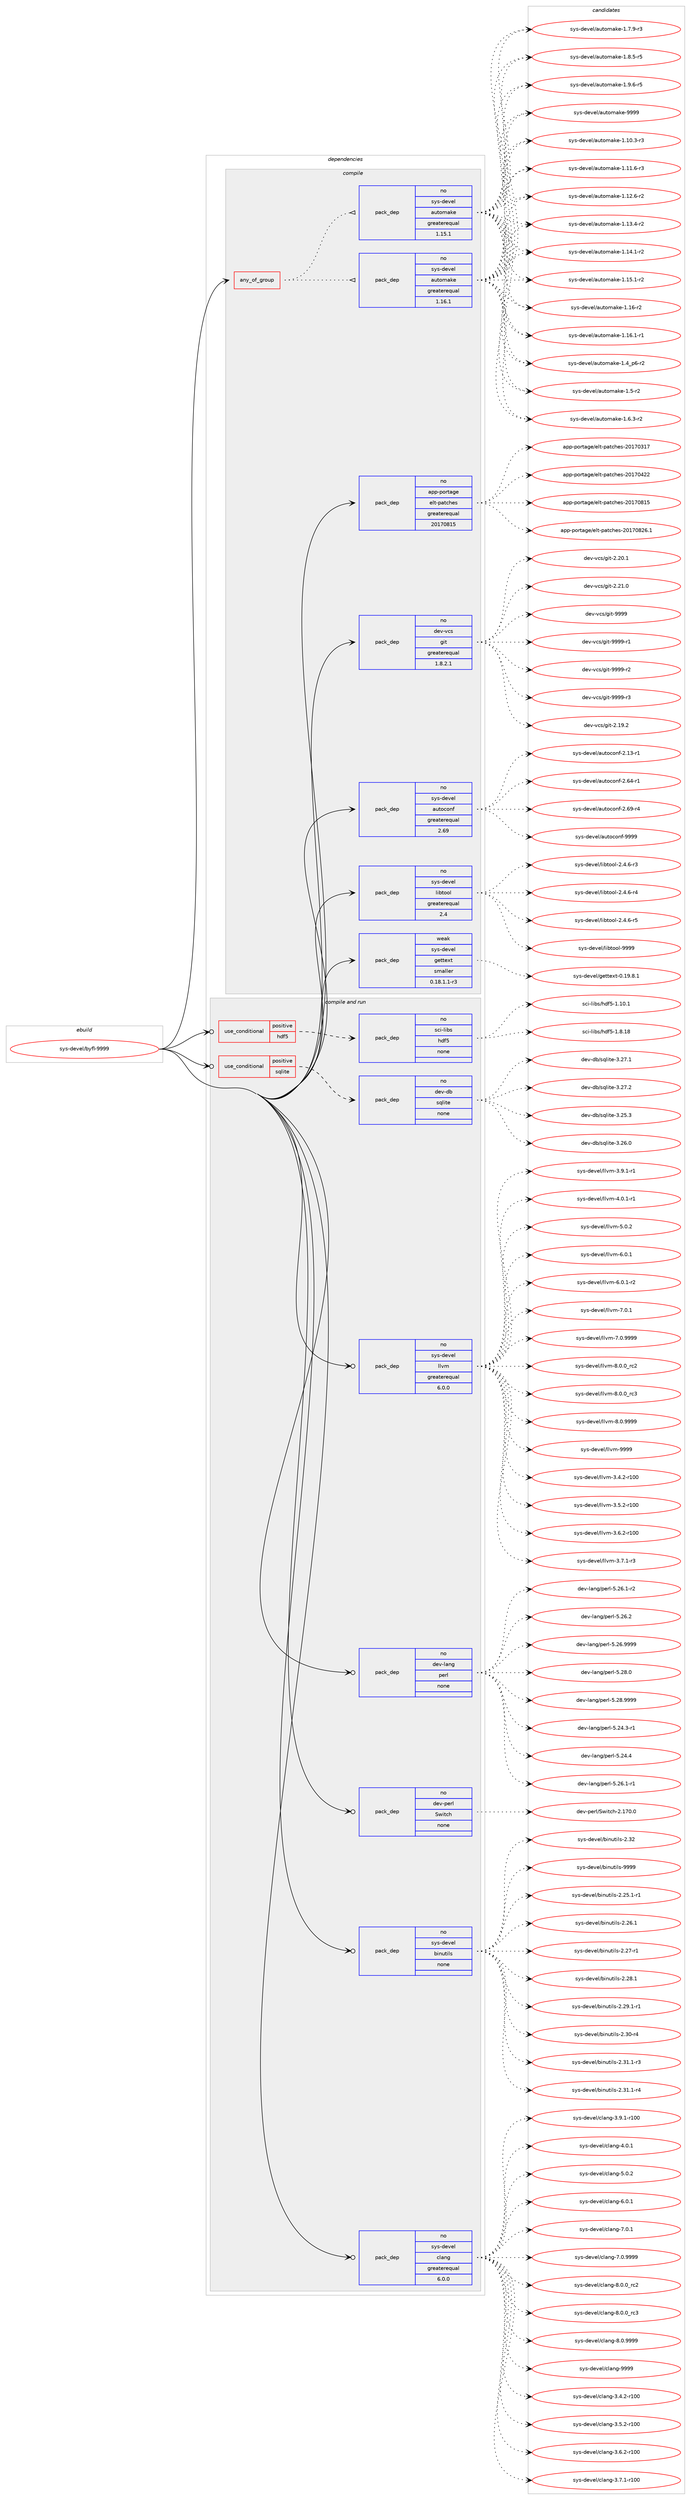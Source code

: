 digraph prolog {

# *************
# Graph options
# *************

newrank=true;
concentrate=true;
compound=true;
graph [rankdir=LR,fontname=Helvetica,fontsize=10,ranksep=1.5];#, ranksep=2.5, nodesep=0.2];
edge  [arrowhead=vee];
node  [fontname=Helvetica,fontsize=10];

# **********
# The ebuild
# **********

subgraph cluster_leftcol {
color=gray;
rank=same;
label=<<i>ebuild</i>>;
id [label="sys-devel/byfl-9999", color=red, width=4, href="../sys-devel/byfl-9999.svg"];
}

# ****************
# The dependencies
# ****************

subgraph cluster_midcol {
color=gray;
label=<<i>dependencies</i>>;
subgraph cluster_compile {
fillcolor="#eeeeee";
style=filled;
label=<<i>compile</i>>;
subgraph any27409 {
dependency1726802 [label=<<TABLE BORDER="0" CELLBORDER="1" CELLSPACING="0" CELLPADDING="4"><TR><TD CELLPADDING="10">any_of_group</TD></TR></TABLE>>, shape=none, color=red];subgraph pack1239117 {
dependency1726803 [label=<<TABLE BORDER="0" CELLBORDER="1" CELLSPACING="0" CELLPADDING="4" WIDTH="220"><TR><TD ROWSPAN="6" CELLPADDING="30">pack_dep</TD></TR><TR><TD WIDTH="110">no</TD></TR><TR><TD>sys-devel</TD></TR><TR><TD>automake</TD></TR><TR><TD>greaterequal</TD></TR><TR><TD>1.16.1</TD></TR></TABLE>>, shape=none, color=blue];
}
dependency1726802:e -> dependency1726803:w [weight=20,style="dotted",arrowhead="oinv"];
subgraph pack1239118 {
dependency1726804 [label=<<TABLE BORDER="0" CELLBORDER="1" CELLSPACING="0" CELLPADDING="4" WIDTH="220"><TR><TD ROWSPAN="6" CELLPADDING="30">pack_dep</TD></TR><TR><TD WIDTH="110">no</TD></TR><TR><TD>sys-devel</TD></TR><TR><TD>automake</TD></TR><TR><TD>greaterequal</TD></TR><TR><TD>1.15.1</TD></TR></TABLE>>, shape=none, color=blue];
}
dependency1726802:e -> dependency1726804:w [weight=20,style="dotted",arrowhead="oinv"];
}
id:e -> dependency1726802:w [weight=20,style="solid",arrowhead="vee"];
subgraph pack1239119 {
dependency1726805 [label=<<TABLE BORDER="0" CELLBORDER="1" CELLSPACING="0" CELLPADDING="4" WIDTH="220"><TR><TD ROWSPAN="6" CELLPADDING="30">pack_dep</TD></TR><TR><TD WIDTH="110">no</TD></TR><TR><TD>app-portage</TD></TR><TR><TD>elt-patches</TD></TR><TR><TD>greaterequal</TD></TR><TR><TD>20170815</TD></TR></TABLE>>, shape=none, color=blue];
}
id:e -> dependency1726805:w [weight=20,style="solid",arrowhead="vee"];
subgraph pack1239120 {
dependency1726806 [label=<<TABLE BORDER="0" CELLBORDER="1" CELLSPACING="0" CELLPADDING="4" WIDTH="220"><TR><TD ROWSPAN="6" CELLPADDING="30">pack_dep</TD></TR><TR><TD WIDTH="110">no</TD></TR><TR><TD>dev-vcs</TD></TR><TR><TD>git</TD></TR><TR><TD>greaterequal</TD></TR><TR><TD>1.8.2.1</TD></TR></TABLE>>, shape=none, color=blue];
}
id:e -> dependency1726806:w [weight=20,style="solid",arrowhead="vee"];
subgraph pack1239121 {
dependency1726807 [label=<<TABLE BORDER="0" CELLBORDER="1" CELLSPACING="0" CELLPADDING="4" WIDTH="220"><TR><TD ROWSPAN="6" CELLPADDING="30">pack_dep</TD></TR><TR><TD WIDTH="110">no</TD></TR><TR><TD>sys-devel</TD></TR><TR><TD>autoconf</TD></TR><TR><TD>greaterequal</TD></TR><TR><TD>2.69</TD></TR></TABLE>>, shape=none, color=blue];
}
id:e -> dependency1726807:w [weight=20,style="solid",arrowhead="vee"];
subgraph pack1239122 {
dependency1726808 [label=<<TABLE BORDER="0" CELLBORDER="1" CELLSPACING="0" CELLPADDING="4" WIDTH="220"><TR><TD ROWSPAN="6" CELLPADDING="30">pack_dep</TD></TR><TR><TD WIDTH="110">no</TD></TR><TR><TD>sys-devel</TD></TR><TR><TD>libtool</TD></TR><TR><TD>greaterequal</TD></TR><TR><TD>2.4</TD></TR></TABLE>>, shape=none, color=blue];
}
id:e -> dependency1726808:w [weight=20,style="solid",arrowhead="vee"];
subgraph pack1239123 {
dependency1726809 [label=<<TABLE BORDER="0" CELLBORDER="1" CELLSPACING="0" CELLPADDING="4" WIDTH="220"><TR><TD ROWSPAN="6" CELLPADDING="30">pack_dep</TD></TR><TR><TD WIDTH="110">weak</TD></TR><TR><TD>sys-devel</TD></TR><TR><TD>gettext</TD></TR><TR><TD>smaller</TD></TR><TR><TD>0.18.1.1-r3</TD></TR></TABLE>>, shape=none, color=blue];
}
id:e -> dependency1726809:w [weight=20,style="solid",arrowhead="vee"];
}
subgraph cluster_compileandrun {
fillcolor="#eeeeee";
style=filled;
label=<<i>compile and run</i>>;
subgraph cond459388 {
dependency1726810 [label=<<TABLE BORDER="0" CELLBORDER="1" CELLSPACING="0" CELLPADDING="4"><TR><TD ROWSPAN="3" CELLPADDING="10">use_conditional</TD></TR><TR><TD>positive</TD></TR><TR><TD>hdf5</TD></TR></TABLE>>, shape=none, color=red];
subgraph pack1239124 {
dependency1726811 [label=<<TABLE BORDER="0" CELLBORDER="1" CELLSPACING="0" CELLPADDING="4" WIDTH="220"><TR><TD ROWSPAN="6" CELLPADDING="30">pack_dep</TD></TR><TR><TD WIDTH="110">no</TD></TR><TR><TD>sci-libs</TD></TR><TR><TD>hdf5</TD></TR><TR><TD>none</TD></TR><TR><TD></TD></TR></TABLE>>, shape=none, color=blue];
}
dependency1726810:e -> dependency1726811:w [weight=20,style="dashed",arrowhead="vee"];
}
id:e -> dependency1726810:w [weight=20,style="solid",arrowhead="odotvee"];
subgraph cond459389 {
dependency1726812 [label=<<TABLE BORDER="0" CELLBORDER="1" CELLSPACING="0" CELLPADDING="4"><TR><TD ROWSPAN="3" CELLPADDING="10">use_conditional</TD></TR><TR><TD>positive</TD></TR><TR><TD>sqlite</TD></TR></TABLE>>, shape=none, color=red];
subgraph pack1239125 {
dependency1726813 [label=<<TABLE BORDER="0" CELLBORDER="1" CELLSPACING="0" CELLPADDING="4" WIDTH="220"><TR><TD ROWSPAN="6" CELLPADDING="30">pack_dep</TD></TR><TR><TD WIDTH="110">no</TD></TR><TR><TD>dev-db</TD></TR><TR><TD>sqlite</TD></TR><TR><TD>none</TD></TR><TR><TD></TD></TR></TABLE>>, shape=none, color=blue];
}
dependency1726812:e -> dependency1726813:w [weight=20,style="dashed",arrowhead="vee"];
}
id:e -> dependency1726812:w [weight=20,style="solid",arrowhead="odotvee"];
subgraph pack1239126 {
dependency1726814 [label=<<TABLE BORDER="0" CELLBORDER="1" CELLSPACING="0" CELLPADDING="4" WIDTH="220"><TR><TD ROWSPAN="6" CELLPADDING="30">pack_dep</TD></TR><TR><TD WIDTH="110">no</TD></TR><TR><TD>dev-lang</TD></TR><TR><TD>perl</TD></TR><TR><TD>none</TD></TR><TR><TD></TD></TR></TABLE>>, shape=none, color=blue];
}
id:e -> dependency1726814:w [weight=20,style="solid",arrowhead="odotvee"];
subgraph pack1239127 {
dependency1726815 [label=<<TABLE BORDER="0" CELLBORDER="1" CELLSPACING="0" CELLPADDING="4" WIDTH="220"><TR><TD ROWSPAN="6" CELLPADDING="30">pack_dep</TD></TR><TR><TD WIDTH="110">no</TD></TR><TR><TD>dev-perl</TD></TR><TR><TD>Switch</TD></TR><TR><TD>none</TD></TR><TR><TD></TD></TR></TABLE>>, shape=none, color=blue];
}
id:e -> dependency1726815:w [weight=20,style="solid",arrowhead="odotvee"];
subgraph pack1239128 {
dependency1726816 [label=<<TABLE BORDER="0" CELLBORDER="1" CELLSPACING="0" CELLPADDING="4" WIDTH="220"><TR><TD ROWSPAN="6" CELLPADDING="30">pack_dep</TD></TR><TR><TD WIDTH="110">no</TD></TR><TR><TD>sys-devel</TD></TR><TR><TD>binutils</TD></TR><TR><TD>none</TD></TR><TR><TD></TD></TR></TABLE>>, shape=none, color=blue];
}
id:e -> dependency1726816:w [weight=20,style="solid",arrowhead="odotvee"];
subgraph pack1239129 {
dependency1726817 [label=<<TABLE BORDER="0" CELLBORDER="1" CELLSPACING="0" CELLPADDING="4" WIDTH="220"><TR><TD ROWSPAN="6" CELLPADDING="30">pack_dep</TD></TR><TR><TD WIDTH="110">no</TD></TR><TR><TD>sys-devel</TD></TR><TR><TD>clang</TD></TR><TR><TD>greaterequal</TD></TR><TR><TD>6.0.0</TD></TR></TABLE>>, shape=none, color=blue];
}
id:e -> dependency1726817:w [weight=20,style="solid",arrowhead="odotvee"];
subgraph pack1239130 {
dependency1726818 [label=<<TABLE BORDER="0" CELLBORDER="1" CELLSPACING="0" CELLPADDING="4" WIDTH="220"><TR><TD ROWSPAN="6" CELLPADDING="30">pack_dep</TD></TR><TR><TD WIDTH="110">no</TD></TR><TR><TD>sys-devel</TD></TR><TR><TD>llvm</TD></TR><TR><TD>greaterequal</TD></TR><TR><TD>6.0.0</TD></TR></TABLE>>, shape=none, color=blue];
}
id:e -> dependency1726818:w [weight=20,style="solid",arrowhead="odotvee"];
}
subgraph cluster_run {
fillcolor="#eeeeee";
style=filled;
label=<<i>run</i>>;
}
}

# **************
# The candidates
# **************

subgraph cluster_choices {
rank=same;
color=gray;
label=<<i>candidates</i>>;

subgraph choice1239117 {
color=black;
nodesep=1;
choice11512111545100101118101108479711711611110997107101454946494846514511451 [label="sys-devel/automake-1.10.3-r3", color=red, width=4,href="../sys-devel/automake-1.10.3-r3.svg"];
choice11512111545100101118101108479711711611110997107101454946494946544511451 [label="sys-devel/automake-1.11.6-r3", color=red, width=4,href="../sys-devel/automake-1.11.6-r3.svg"];
choice11512111545100101118101108479711711611110997107101454946495046544511450 [label="sys-devel/automake-1.12.6-r2", color=red, width=4,href="../sys-devel/automake-1.12.6-r2.svg"];
choice11512111545100101118101108479711711611110997107101454946495146524511450 [label="sys-devel/automake-1.13.4-r2", color=red, width=4,href="../sys-devel/automake-1.13.4-r2.svg"];
choice11512111545100101118101108479711711611110997107101454946495246494511450 [label="sys-devel/automake-1.14.1-r2", color=red, width=4,href="../sys-devel/automake-1.14.1-r2.svg"];
choice11512111545100101118101108479711711611110997107101454946495346494511450 [label="sys-devel/automake-1.15.1-r2", color=red, width=4,href="../sys-devel/automake-1.15.1-r2.svg"];
choice1151211154510010111810110847971171161111099710710145494649544511450 [label="sys-devel/automake-1.16-r2", color=red, width=4,href="../sys-devel/automake-1.16-r2.svg"];
choice11512111545100101118101108479711711611110997107101454946495446494511449 [label="sys-devel/automake-1.16.1-r1", color=red, width=4,href="../sys-devel/automake-1.16.1-r1.svg"];
choice115121115451001011181011084797117116111109971071014549465295112544511450 [label="sys-devel/automake-1.4_p6-r2", color=red, width=4,href="../sys-devel/automake-1.4_p6-r2.svg"];
choice11512111545100101118101108479711711611110997107101454946534511450 [label="sys-devel/automake-1.5-r2", color=red, width=4,href="../sys-devel/automake-1.5-r2.svg"];
choice115121115451001011181011084797117116111109971071014549465446514511450 [label="sys-devel/automake-1.6.3-r2", color=red, width=4,href="../sys-devel/automake-1.6.3-r2.svg"];
choice115121115451001011181011084797117116111109971071014549465546574511451 [label="sys-devel/automake-1.7.9-r3", color=red, width=4,href="../sys-devel/automake-1.7.9-r3.svg"];
choice115121115451001011181011084797117116111109971071014549465646534511453 [label="sys-devel/automake-1.8.5-r5", color=red, width=4,href="../sys-devel/automake-1.8.5-r5.svg"];
choice115121115451001011181011084797117116111109971071014549465746544511453 [label="sys-devel/automake-1.9.6-r5", color=red, width=4,href="../sys-devel/automake-1.9.6-r5.svg"];
choice115121115451001011181011084797117116111109971071014557575757 [label="sys-devel/automake-9999", color=red, width=4,href="../sys-devel/automake-9999.svg"];
dependency1726803:e -> choice11512111545100101118101108479711711611110997107101454946494846514511451:w [style=dotted,weight="100"];
dependency1726803:e -> choice11512111545100101118101108479711711611110997107101454946494946544511451:w [style=dotted,weight="100"];
dependency1726803:e -> choice11512111545100101118101108479711711611110997107101454946495046544511450:w [style=dotted,weight="100"];
dependency1726803:e -> choice11512111545100101118101108479711711611110997107101454946495146524511450:w [style=dotted,weight="100"];
dependency1726803:e -> choice11512111545100101118101108479711711611110997107101454946495246494511450:w [style=dotted,weight="100"];
dependency1726803:e -> choice11512111545100101118101108479711711611110997107101454946495346494511450:w [style=dotted,weight="100"];
dependency1726803:e -> choice1151211154510010111810110847971171161111099710710145494649544511450:w [style=dotted,weight="100"];
dependency1726803:e -> choice11512111545100101118101108479711711611110997107101454946495446494511449:w [style=dotted,weight="100"];
dependency1726803:e -> choice115121115451001011181011084797117116111109971071014549465295112544511450:w [style=dotted,weight="100"];
dependency1726803:e -> choice11512111545100101118101108479711711611110997107101454946534511450:w [style=dotted,weight="100"];
dependency1726803:e -> choice115121115451001011181011084797117116111109971071014549465446514511450:w [style=dotted,weight="100"];
dependency1726803:e -> choice115121115451001011181011084797117116111109971071014549465546574511451:w [style=dotted,weight="100"];
dependency1726803:e -> choice115121115451001011181011084797117116111109971071014549465646534511453:w [style=dotted,weight="100"];
dependency1726803:e -> choice115121115451001011181011084797117116111109971071014549465746544511453:w [style=dotted,weight="100"];
dependency1726803:e -> choice115121115451001011181011084797117116111109971071014557575757:w [style=dotted,weight="100"];
}
subgraph choice1239118 {
color=black;
nodesep=1;
choice11512111545100101118101108479711711611110997107101454946494846514511451 [label="sys-devel/automake-1.10.3-r3", color=red, width=4,href="../sys-devel/automake-1.10.3-r3.svg"];
choice11512111545100101118101108479711711611110997107101454946494946544511451 [label="sys-devel/automake-1.11.6-r3", color=red, width=4,href="../sys-devel/automake-1.11.6-r3.svg"];
choice11512111545100101118101108479711711611110997107101454946495046544511450 [label="sys-devel/automake-1.12.6-r2", color=red, width=4,href="../sys-devel/automake-1.12.6-r2.svg"];
choice11512111545100101118101108479711711611110997107101454946495146524511450 [label="sys-devel/automake-1.13.4-r2", color=red, width=4,href="../sys-devel/automake-1.13.4-r2.svg"];
choice11512111545100101118101108479711711611110997107101454946495246494511450 [label="sys-devel/automake-1.14.1-r2", color=red, width=4,href="../sys-devel/automake-1.14.1-r2.svg"];
choice11512111545100101118101108479711711611110997107101454946495346494511450 [label="sys-devel/automake-1.15.1-r2", color=red, width=4,href="../sys-devel/automake-1.15.1-r2.svg"];
choice1151211154510010111810110847971171161111099710710145494649544511450 [label="sys-devel/automake-1.16-r2", color=red, width=4,href="../sys-devel/automake-1.16-r2.svg"];
choice11512111545100101118101108479711711611110997107101454946495446494511449 [label="sys-devel/automake-1.16.1-r1", color=red, width=4,href="../sys-devel/automake-1.16.1-r1.svg"];
choice115121115451001011181011084797117116111109971071014549465295112544511450 [label="sys-devel/automake-1.4_p6-r2", color=red, width=4,href="../sys-devel/automake-1.4_p6-r2.svg"];
choice11512111545100101118101108479711711611110997107101454946534511450 [label="sys-devel/automake-1.5-r2", color=red, width=4,href="../sys-devel/automake-1.5-r2.svg"];
choice115121115451001011181011084797117116111109971071014549465446514511450 [label="sys-devel/automake-1.6.3-r2", color=red, width=4,href="../sys-devel/automake-1.6.3-r2.svg"];
choice115121115451001011181011084797117116111109971071014549465546574511451 [label="sys-devel/automake-1.7.9-r3", color=red, width=4,href="../sys-devel/automake-1.7.9-r3.svg"];
choice115121115451001011181011084797117116111109971071014549465646534511453 [label="sys-devel/automake-1.8.5-r5", color=red, width=4,href="../sys-devel/automake-1.8.5-r5.svg"];
choice115121115451001011181011084797117116111109971071014549465746544511453 [label="sys-devel/automake-1.9.6-r5", color=red, width=4,href="../sys-devel/automake-1.9.6-r5.svg"];
choice115121115451001011181011084797117116111109971071014557575757 [label="sys-devel/automake-9999", color=red, width=4,href="../sys-devel/automake-9999.svg"];
dependency1726804:e -> choice11512111545100101118101108479711711611110997107101454946494846514511451:w [style=dotted,weight="100"];
dependency1726804:e -> choice11512111545100101118101108479711711611110997107101454946494946544511451:w [style=dotted,weight="100"];
dependency1726804:e -> choice11512111545100101118101108479711711611110997107101454946495046544511450:w [style=dotted,weight="100"];
dependency1726804:e -> choice11512111545100101118101108479711711611110997107101454946495146524511450:w [style=dotted,weight="100"];
dependency1726804:e -> choice11512111545100101118101108479711711611110997107101454946495246494511450:w [style=dotted,weight="100"];
dependency1726804:e -> choice11512111545100101118101108479711711611110997107101454946495346494511450:w [style=dotted,weight="100"];
dependency1726804:e -> choice1151211154510010111810110847971171161111099710710145494649544511450:w [style=dotted,weight="100"];
dependency1726804:e -> choice11512111545100101118101108479711711611110997107101454946495446494511449:w [style=dotted,weight="100"];
dependency1726804:e -> choice115121115451001011181011084797117116111109971071014549465295112544511450:w [style=dotted,weight="100"];
dependency1726804:e -> choice11512111545100101118101108479711711611110997107101454946534511450:w [style=dotted,weight="100"];
dependency1726804:e -> choice115121115451001011181011084797117116111109971071014549465446514511450:w [style=dotted,weight="100"];
dependency1726804:e -> choice115121115451001011181011084797117116111109971071014549465546574511451:w [style=dotted,weight="100"];
dependency1726804:e -> choice115121115451001011181011084797117116111109971071014549465646534511453:w [style=dotted,weight="100"];
dependency1726804:e -> choice115121115451001011181011084797117116111109971071014549465746544511453:w [style=dotted,weight="100"];
dependency1726804:e -> choice115121115451001011181011084797117116111109971071014557575757:w [style=dotted,weight="100"];
}
subgraph choice1239119 {
color=black;
nodesep=1;
choice97112112451121111141169710310147101108116451129711699104101115455048495548514955 [label="app-portage/elt-patches-20170317", color=red, width=4,href="../app-portage/elt-patches-20170317.svg"];
choice97112112451121111141169710310147101108116451129711699104101115455048495548525050 [label="app-portage/elt-patches-20170422", color=red, width=4,href="../app-portage/elt-patches-20170422.svg"];
choice97112112451121111141169710310147101108116451129711699104101115455048495548564953 [label="app-portage/elt-patches-20170815", color=red, width=4,href="../app-portage/elt-patches-20170815.svg"];
choice971121124511211111411697103101471011081164511297116991041011154550484955485650544649 [label="app-portage/elt-patches-20170826.1", color=red, width=4,href="../app-portage/elt-patches-20170826.1.svg"];
dependency1726805:e -> choice97112112451121111141169710310147101108116451129711699104101115455048495548514955:w [style=dotted,weight="100"];
dependency1726805:e -> choice97112112451121111141169710310147101108116451129711699104101115455048495548525050:w [style=dotted,weight="100"];
dependency1726805:e -> choice97112112451121111141169710310147101108116451129711699104101115455048495548564953:w [style=dotted,weight="100"];
dependency1726805:e -> choice971121124511211111411697103101471011081164511297116991041011154550484955485650544649:w [style=dotted,weight="100"];
}
subgraph choice1239120 {
color=black;
nodesep=1;
choice10010111845118991154710310511645504649574650 [label="dev-vcs/git-2.19.2", color=red, width=4,href="../dev-vcs/git-2.19.2.svg"];
choice10010111845118991154710310511645504650484649 [label="dev-vcs/git-2.20.1", color=red, width=4,href="../dev-vcs/git-2.20.1.svg"];
choice10010111845118991154710310511645504650494648 [label="dev-vcs/git-2.21.0", color=red, width=4,href="../dev-vcs/git-2.21.0.svg"];
choice1001011184511899115471031051164557575757 [label="dev-vcs/git-9999", color=red, width=4,href="../dev-vcs/git-9999.svg"];
choice10010111845118991154710310511645575757574511449 [label="dev-vcs/git-9999-r1", color=red, width=4,href="../dev-vcs/git-9999-r1.svg"];
choice10010111845118991154710310511645575757574511450 [label="dev-vcs/git-9999-r2", color=red, width=4,href="../dev-vcs/git-9999-r2.svg"];
choice10010111845118991154710310511645575757574511451 [label="dev-vcs/git-9999-r3", color=red, width=4,href="../dev-vcs/git-9999-r3.svg"];
dependency1726806:e -> choice10010111845118991154710310511645504649574650:w [style=dotted,weight="100"];
dependency1726806:e -> choice10010111845118991154710310511645504650484649:w [style=dotted,weight="100"];
dependency1726806:e -> choice10010111845118991154710310511645504650494648:w [style=dotted,weight="100"];
dependency1726806:e -> choice1001011184511899115471031051164557575757:w [style=dotted,weight="100"];
dependency1726806:e -> choice10010111845118991154710310511645575757574511449:w [style=dotted,weight="100"];
dependency1726806:e -> choice10010111845118991154710310511645575757574511450:w [style=dotted,weight="100"];
dependency1726806:e -> choice10010111845118991154710310511645575757574511451:w [style=dotted,weight="100"];
}
subgraph choice1239121 {
color=black;
nodesep=1;
choice1151211154510010111810110847971171161119911111010245504649514511449 [label="sys-devel/autoconf-2.13-r1", color=red, width=4,href="../sys-devel/autoconf-2.13-r1.svg"];
choice1151211154510010111810110847971171161119911111010245504654524511449 [label="sys-devel/autoconf-2.64-r1", color=red, width=4,href="../sys-devel/autoconf-2.64-r1.svg"];
choice1151211154510010111810110847971171161119911111010245504654574511452 [label="sys-devel/autoconf-2.69-r4", color=red, width=4,href="../sys-devel/autoconf-2.69-r4.svg"];
choice115121115451001011181011084797117116111991111101024557575757 [label="sys-devel/autoconf-9999", color=red, width=4,href="../sys-devel/autoconf-9999.svg"];
dependency1726807:e -> choice1151211154510010111810110847971171161119911111010245504649514511449:w [style=dotted,weight="100"];
dependency1726807:e -> choice1151211154510010111810110847971171161119911111010245504654524511449:w [style=dotted,weight="100"];
dependency1726807:e -> choice1151211154510010111810110847971171161119911111010245504654574511452:w [style=dotted,weight="100"];
dependency1726807:e -> choice115121115451001011181011084797117116111991111101024557575757:w [style=dotted,weight="100"];
}
subgraph choice1239122 {
color=black;
nodesep=1;
choice1151211154510010111810110847108105981161111111084550465246544511451 [label="sys-devel/libtool-2.4.6-r3", color=red, width=4,href="../sys-devel/libtool-2.4.6-r3.svg"];
choice1151211154510010111810110847108105981161111111084550465246544511452 [label="sys-devel/libtool-2.4.6-r4", color=red, width=4,href="../sys-devel/libtool-2.4.6-r4.svg"];
choice1151211154510010111810110847108105981161111111084550465246544511453 [label="sys-devel/libtool-2.4.6-r5", color=red, width=4,href="../sys-devel/libtool-2.4.6-r5.svg"];
choice1151211154510010111810110847108105981161111111084557575757 [label="sys-devel/libtool-9999", color=red, width=4,href="../sys-devel/libtool-9999.svg"];
dependency1726808:e -> choice1151211154510010111810110847108105981161111111084550465246544511451:w [style=dotted,weight="100"];
dependency1726808:e -> choice1151211154510010111810110847108105981161111111084550465246544511452:w [style=dotted,weight="100"];
dependency1726808:e -> choice1151211154510010111810110847108105981161111111084550465246544511453:w [style=dotted,weight="100"];
dependency1726808:e -> choice1151211154510010111810110847108105981161111111084557575757:w [style=dotted,weight="100"];
}
subgraph choice1239123 {
color=black;
nodesep=1;
choice1151211154510010111810110847103101116116101120116454846495746564649 [label="sys-devel/gettext-0.19.8.1", color=red, width=4,href="../sys-devel/gettext-0.19.8.1.svg"];
dependency1726809:e -> choice1151211154510010111810110847103101116116101120116454846495746564649:w [style=dotted,weight="100"];
}
subgraph choice1239124 {
color=black;
nodesep=1;
choice115991054510810598115471041001025345494649484649 [label="sci-libs/hdf5-1.10.1", color=red, width=4,href="../sci-libs/hdf5-1.10.1.svg"];
choice115991054510810598115471041001025345494656464956 [label="sci-libs/hdf5-1.8.18", color=red, width=4,href="../sci-libs/hdf5-1.8.18.svg"];
dependency1726811:e -> choice115991054510810598115471041001025345494649484649:w [style=dotted,weight="100"];
dependency1726811:e -> choice115991054510810598115471041001025345494656464956:w [style=dotted,weight="100"];
}
subgraph choice1239125 {
color=black;
nodesep=1;
choice10010111845100984711511310810511610145514650534651 [label="dev-db/sqlite-3.25.3", color=red, width=4,href="../dev-db/sqlite-3.25.3.svg"];
choice10010111845100984711511310810511610145514650544648 [label="dev-db/sqlite-3.26.0", color=red, width=4,href="../dev-db/sqlite-3.26.0.svg"];
choice10010111845100984711511310810511610145514650554649 [label="dev-db/sqlite-3.27.1", color=red, width=4,href="../dev-db/sqlite-3.27.1.svg"];
choice10010111845100984711511310810511610145514650554650 [label="dev-db/sqlite-3.27.2", color=red, width=4,href="../dev-db/sqlite-3.27.2.svg"];
dependency1726813:e -> choice10010111845100984711511310810511610145514650534651:w [style=dotted,weight="100"];
dependency1726813:e -> choice10010111845100984711511310810511610145514650544648:w [style=dotted,weight="100"];
dependency1726813:e -> choice10010111845100984711511310810511610145514650554649:w [style=dotted,weight="100"];
dependency1726813:e -> choice10010111845100984711511310810511610145514650554650:w [style=dotted,weight="100"];
}
subgraph choice1239126 {
color=black;
nodesep=1;
choice100101118451089711010347112101114108455346505246514511449 [label="dev-lang/perl-5.24.3-r1", color=red, width=4,href="../dev-lang/perl-5.24.3-r1.svg"];
choice10010111845108971101034711210111410845534650524652 [label="dev-lang/perl-5.24.4", color=red, width=4,href="../dev-lang/perl-5.24.4.svg"];
choice100101118451089711010347112101114108455346505446494511449 [label="dev-lang/perl-5.26.1-r1", color=red, width=4,href="../dev-lang/perl-5.26.1-r1.svg"];
choice100101118451089711010347112101114108455346505446494511450 [label="dev-lang/perl-5.26.1-r2", color=red, width=4,href="../dev-lang/perl-5.26.1-r2.svg"];
choice10010111845108971101034711210111410845534650544650 [label="dev-lang/perl-5.26.2", color=red, width=4,href="../dev-lang/perl-5.26.2.svg"];
choice10010111845108971101034711210111410845534650544657575757 [label="dev-lang/perl-5.26.9999", color=red, width=4,href="../dev-lang/perl-5.26.9999.svg"];
choice10010111845108971101034711210111410845534650564648 [label="dev-lang/perl-5.28.0", color=red, width=4,href="../dev-lang/perl-5.28.0.svg"];
choice10010111845108971101034711210111410845534650564657575757 [label="dev-lang/perl-5.28.9999", color=red, width=4,href="../dev-lang/perl-5.28.9999.svg"];
dependency1726814:e -> choice100101118451089711010347112101114108455346505246514511449:w [style=dotted,weight="100"];
dependency1726814:e -> choice10010111845108971101034711210111410845534650524652:w [style=dotted,weight="100"];
dependency1726814:e -> choice100101118451089711010347112101114108455346505446494511449:w [style=dotted,weight="100"];
dependency1726814:e -> choice100101118451089711010347112101114108455346505446494511450:w [style=dotted,weight="100"];
dependency1726814:e -> choice10010111845108971101034711210111410845534650544650:w [style=dotted,weight="100"];
dependency1726814:e -> choice10010111845108971101034711210111410845534650544657575757:w [style=dotted,weight="100"];
dependency1726814:e -> choice10010111845108971101034711210111410845534650564648:w [style=dotted,weight="100"];
dependency1726814:e -> choice10010111845108971101034711210111410845534650564657575757:w [style=dotted,weight="100"];
}
subgraph choice1239127 {
color=black;
nodesep=1;
choice100101118451121011141084783119105116991044550464955484648 [label="dev-perl/Switch-2.170.0", color=red, width=4,href="../dev-perl/Switch-2.170.0.svg"];
dependency1726815:e -> choice100101118451121011141084783119105116991044550464955484648:w [style=dotted,weight="100"];
}
subgraph choice1239128 {
color=black;
nodesep=1;
choice115121115451001011181011084798105110117116105108115455046505346494511449 [label="sys-devel/binutils-2.25.1-r1", color=red, width=4,href="../sys-devel/binutils-2.25.1-r1.svg"];
choice11512111545100101118101108479810511011711610510811545504650544649 [label="sys-devel/binutils-2.26.1", color=red, width=4,href="../sys-devel/binutils-2.26.1.svg"];
choice11512111545100101118101108479810511011711610510811545504650554511449 [label="sys-devel/binutils-2.27-r1", color=red, width=4,href="../sys-devel/binutils-2.27-r1.svg"];
choice11512111545100101118101108479810511011711610510811545504650564649 [label="sys-devel/binutils-2.28.1", color=red, width=4,href="../sys-devel/binutils-2.28.1.svg"];
choice115121115451001011181011084798105110117116105108115455046505746494511449 [label="sys-devel/binutils-2.29.1-r1", color=red, width=4,href="../sys-devel/binutils-2.29.1-r1.svg"];
choice11512111545100101118101108479810511011711610510811545504651484511452 [label="sys-devel/binutils-2.30-r4", color=red, width=4,href="../sys-devel/binutils-2.30-r4.svg"];
choice115121115451001011181011084798105110117116105108115455046514946494511451 [label="sys-devel/binutils-2.31.1-r3", color=red, width=4,href="../sys-devel/binutils-2.31.1-r3.svg"];
choice115121115451001011181011084798105110117116105108115455046514946494511452 [label="sys-devel/binutils-2.31.1-r4", color=red, width=4,href="../sys-devel/binutils-2.31.1-r4.svg"];
choice1151211154510010111810110847981051101171161051081154550465150 [label="sys-devel/binutils-2.32", color=red, width=4,href="../sys-devel/binutils-2.32.svg"];
choice1151211154510010111810110847981051101171161051081154557575757 [label="sys-devel/binutils-9999", color=red, width=4,href="../sys-devel/binutils-9999.svg"];
dependency1726816:e -> choice115121115451001011181011084798105110117116105108115455046505346494511449:w [style=dotted,weight="100"];
dependency1726816:e -> choice11512111545100101118101108479810511011711610510811545504650544649:w [style=dotted,weight="100"];
dependency1726816:e -> choice11512111545100101118101108479810511011711610510811545504650554511449:w [style=dotted,weight="100"];
dependency1726816:e -> choice11512111545100101118101108479810511011711610510811545504650564649:w [style=dotted,weight="100"];
dependency1726816:e -> choice115121115451001011181011084798105110117116105108115455046505746494511449:w [style=dotted,weight="100"];
dependency1726816:e -> choice11512111545100101118101108479810511011711610510811545504651484511452:w [style=dotted,weight="100"];
dependency1726816:e -> choice115121115451001011181011084798105110117116105108115455046514946494511451:w [style=dotted,weight="100"];
dependency1726816:e -> choice115121115451001011181011084798105110117116105108115455046514946494511452:w [style=dotted,weight="100"];
dependency1726816:e -> choice1151211154510010111810110847981051101171161051081154550465150:w [style=dotted,weight="100"];
dependency1726816:e -> choice1151211154510010111810110847981051101171161051081154557575757:w [style=dotted,weight="100"];
}
subgraph choice1239129 {
color=black;
nodesep=1;
choice1151211154510010111810110847991089711010345514652465045114494848 [label="sys-devel/clang-3.4.2-r100", color=red, width=4,href="../sys-devel/clang-3.4.2-r100.svg"];
choice1151211154510010111810110847991089711010345514653465045114494848 [label="sys-devel/clang-3.5.2-r100", color=red, width=4,href="../sys-devel/clang-3.5.2-r100.svg"];
choice1151211154510010111810110847991089711010345514654465045114494848 [label="sys-devel/clang-3.6.2-r100", color=red, width=4,href="../sys-devel/clang-3.6.2-r100.svg"];
choice1151211154510010111810110847991089711010345514655464945114494848 [label="sys-devel/clang-3.7.1-r100", color=red, width=4,href="../sys-devel/clang-3.7.1-r100.svg"];
choice1151211154510010111810110847991089711010345514657464945114494848 [label="sys-devel/clang-3.9.1-r100", color=red, width=4,href="../sys-devel/clang-3.9.1-r100.svg"];
choice11512111545100101118101108479910897110103455246484649 [label="sys-devel/clang-4.0.1", color=red, width=4,href="../sys-devel/clang-4.0.1.svg"];
choice11512111545100101118101108479910897110103455346484650 [label="sys-devel/clang-5.0.2", color=red, width=4,href="../sys-devel/clang-5.0.2.svg"];
choice11512111545100101118101108479910897110103455446484649 [label="sys-devel/clang-6.0.1", color=red, width=4,href="../sys-devel/clang-6.0.1.svg"];
choice11512111545100101118101108479910897110103455546484649 [label="sys-devel/clang-7.0.1", color=red, width=4,href="../sys-devel/clang-7.0.1.svg"];
choice11512111545100101118101108479910897110103455546484657575757 [label="sys-devel/clang-7.0.9999", color=red, width=4,href="../sys-devel/clang-7.0.9999.svg"];
choice11512111545100101118101108479910897110103455646484648951149950 [label="sys-devel/clang-8.0.0_rc2", color=red, width=4,href="../sys-devel/clang-8.0.0_rc2.svg"];
choice11512111545100101118101108479910897110103455646484648951149951 [label="sys-devel/clang-8.0.0_rc3", color=red, width=4,href="../sys-devel/clang-8.0.0_rc3.svg"];
choice11512111545100101118101108479910897110103455646484657575757 [label="sys-devel/clang-8.0.9999", color=red, width=4,href="../sys-devel/clang-8.0.9999.svg"];
choice115121115451001011181011084799108971101034557575757 [label="sys-devel/clang-9999", color=red, width=4,href="../sys-devel/clang-9999.svg"];
dependency1726817:e -> choice1151211154510010111810110847991089711010345514652465045114494848:w [style=dotted,weight="100"];
dependency1726817:e -> choice1151211154510010111810110847991089711010345514653465045114494848:w [style=dotted,weight="100"];
dependency1726817:e -> choice1151211154510010111810110847991089711010345514654465045114494848:w [style=dotted,weight="100"];
dependency1726817:e -> choice1151211154510010111810110847991089711010345514655464945114494848:w [style=dotted,weight="100"];
dependency1726817:e -> choice1151211154510010111810110847991089711010345514657464945114494848:w [style=dotted,weight="100"];
dependency1726817:e -> choice11512111545100101118101108479910897110103455246484649:w [style=dotted,weight="100"];
dependency1726817:e -> choice11512111545100101118101108479910897110103455346484650:w [style=dotted,weight="100"];
dependency1726817:e -> choice11512111545100101118101108479910897110103455446484649:w [style=dotted,weight="100"];
dependency1726817:e -> choice11512111545100101118101108479910897110103455546484649:w [style=dotted,weight="100"];
dependency1726817:e -> choice11512111545100101118101108479910897110103455546484657575757:w [style=dotted,weight="100"];
dependency1726817:e -> choice11512111545100101118101108479910897110103455646484648951149950:w [style=dotted,weight="100"];
dependency1726817:e -> choice11512111545100101118101108479910897110103455646484648951149951:w [style=dotted,weight="100"];
dependency1726817:e -> choice11512111545100101118101108479910897110103455646484657575757:w [style=dotted,weight="100"];
dependency1726817:e -> choice115121115451001011181011084799108971101034557575757:w [style=dotted,weight="100"];
}
subgraph choice1239130 {
color=black;
nodesep=1;
choice115121115451001011181011084710810811810945514652465045114494848 [label="sys-devel/llvm-3.4.2-r100", color=red, width=4,href="../sys-devel/llvm-3.4.2-r100.svg"];
choice115121115451001011181011084710810811810945514653465045114494848 [label="sys-devel/llvm-3.5.2-r100", color=red, width=4,href="../sys-devel/llvm-3.5.2-r100.svg"];
choice115121115451001011181011084710810811810945514654465045114494848 [label="sys-devel/llvm-3.6.2-r100", color=red, width=4,href="../sys-devel/llvm-3.6.2-r100.svg"];
choice11512111545100101118101108471081081181094551465546494511451 [label="sys-devel/llvm-3.7.1-r3", color=red, width=4,href="../sys-devel/llvm-3.7.1-r3.svg"];
choice11512111545100101118101108471081081181094551465746494511449 [label="sys-devel/llvm-3.9.1-r1", color=red, width=4,href="../sys-devel/llvm-3.9.1-r1.svg"];
choice11512111545100101118101108471081081181094552464846494511449 [label="sys-devel/llvm-4.0.1-r1", color=red, width=4,href="../sys-devel/llvm-4.0.1-r1.svg"];
choice1151211154510010111810110847108108118109455346484650 [label="sys-devel/llvm-5.0.2", color=red, width=4,href="../sys-devel/llvm-5.0.2.svg"];
choice1151211154510010111810110847108108118109455446484649 [label="sys-devel/llvm-6.0.1", color=red, width=4,href="../sys-devel/llvm-6.0.1.svg"];
choice11512111545100101118101108471081081181094554464846494511450 [label="sys-devel/llvm-6.0.1-r2", color=red, width=4,href="../sys-devel/llvm-6.0.1-r2.svg"];
choice1151211154510010111810110847108108118109455546484649 [label="sys-devel/llvm-7.0.1", color=red, width=4,href="../sys-devel/llvm-7.0.1.svg"];
choice1151211154510010111810110847108108118109455546484657575757 [label="sys-devel/llvm-7.0.9999", color=red, width=4,href="../sys-devel/llvm-7.0.9999.svg"];
choice1151211154510010111810110847108108118109455646484648951149950 [label="sys-devel/llvm-8.0.0_rc2", color=red, width=4,href="../sys-devel/llvm-8.0.0_rc2.svg"];
choice1151211154510010111810110847108108118109455646484648951149951 [label="sys-devel/llvm-8.0.0_rc3", color=red, width=4,href="../sys-devel/llvm-8.0.0_rc3.svg"];
choice1151211154510010111810110847108108118109455646484657575757 [label="sys-devel/llvm-8.0.9999", color=red, width=4,href="../sys-devel/llvm-8.0.9999.svg"];
choice11512111545100101118101108471081081181094557575757 [label="sys-devel/llvm-9999", color=red, width=4,href="../sys-devel/llvm-9999.svg"];
dependency1726818:e -> choice115121115451001011181011084710810811810945514652465045114494848:w [style=dotted,weight="100"];
dependency1726818:e -> choice115121115451001011181011084710810811810945514653465045114494848:w [style=dotted,weight="100"];
dependency1726818:e -> choice115121115451001011181011084710810811810945514654465045114494848:w [style=dotted,weight="100"];
dependency1726818:e -> choice11512111545100101118101108471081081181094551465546494511451:w [style=dotted,weight="100"];
dependency1726818:e -> choice11512111545100101118101108471081081181094551465746494511449:w [style=dotted,weight="100"];
dependency1726818:e -> choice11512111545100101118101108471081081181094552464846494511449:w [style=dotted,weight="100"];
dependency1726818:e -> choice1151211154510010111810110847108108118109455346484650:w [style=dotted,weight="100"];
dependency1726818:e -> choice1151211154510010111810110847108108118109455446484649:w [style=dotted,weight="100"];
dependency1726818:e -> choice11512111545100101118101108471081081181094554464846494511450:w [style=dotted,weight="100"];
dependency1726818:e -> choice1151211154510010111810110847108108118109455546484649:w [style=dotted,weight="100"];
dependency1726818:e -> choice1151211154510010111810110847108108118109455546484657575757:w [style=dotted,weight="100"];
dependency1726818:e -> choice1151211154510010111810110847108108118109455646484648951149950:w [style=dotted,weight="100"];
dependency1726818:e -> choice1151211154510010111810110847108108118109455646484648951149951:w [style=dotted,weight="100"];
dependency1726818:e -> choice1151211154510010111810110847108108118109455646484657575757:w [style=dotted,weight="100"];
dependency1726818:e -> choice11512111545100101118101108471081081181094557575757:w [style=dotted,weight="100"];
}
}

}

